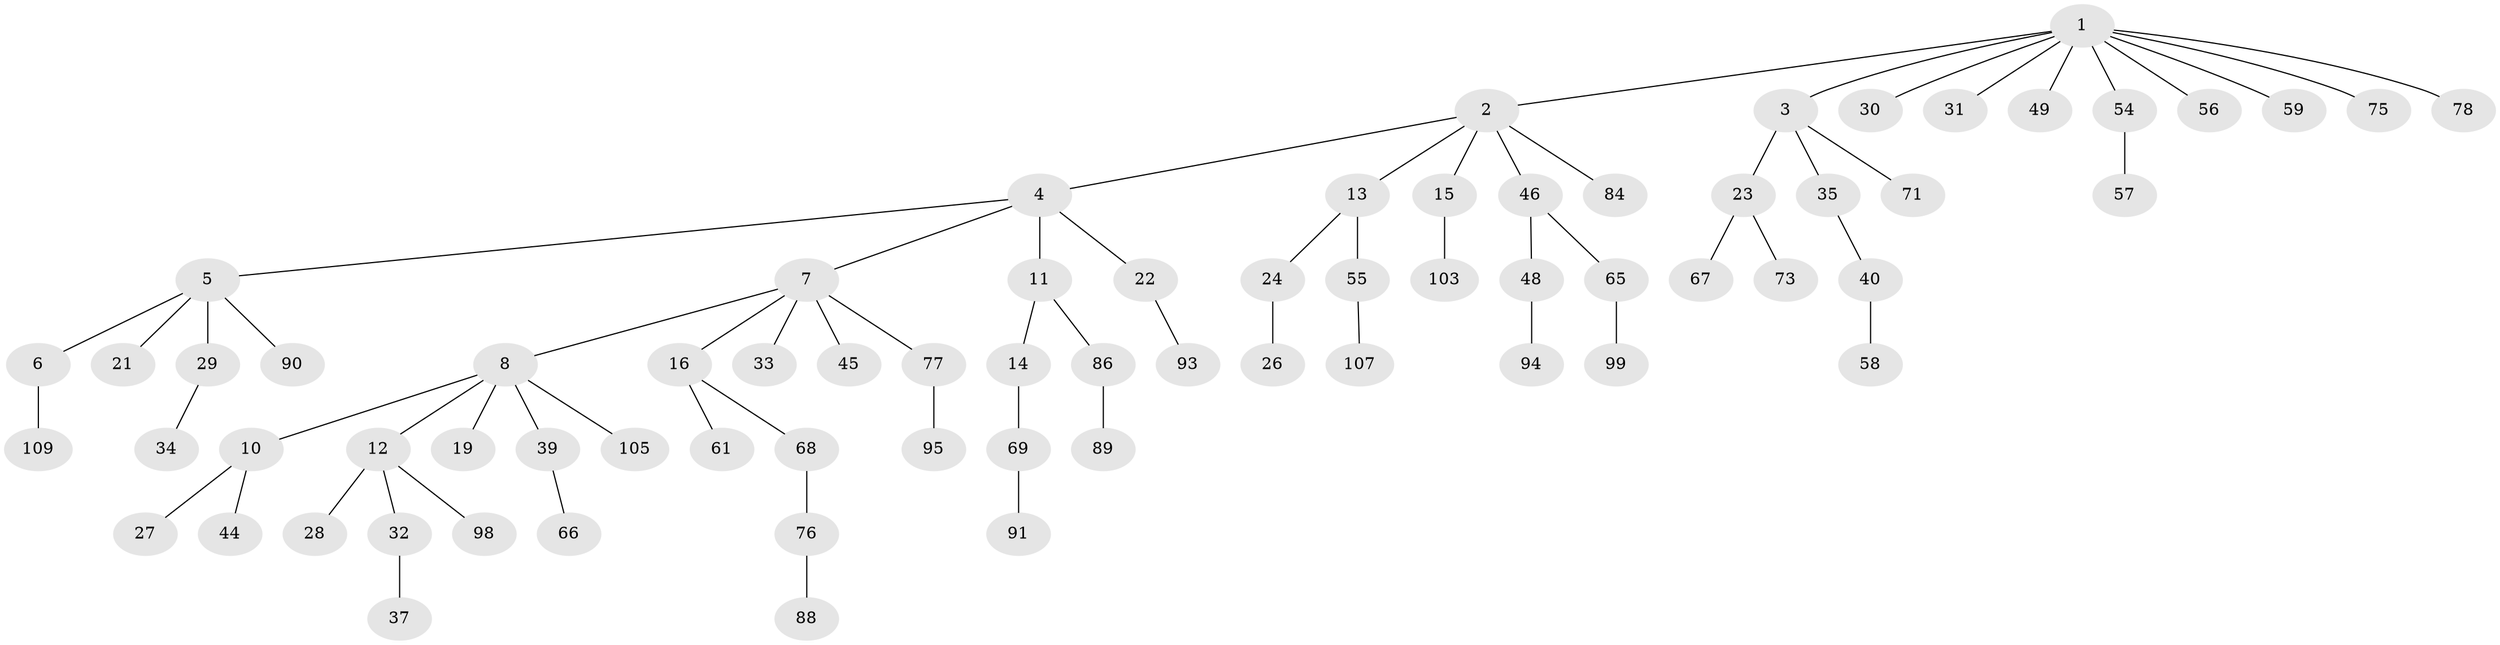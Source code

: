 // original degree distribution, {7: 0.00909090909090909, 6: 0.02727272727272727, 5: 0.03636363636363636, 2: 0.22727272727272727, 4: 0.03636363636363636, 3: 0.15454545454545454, 1: 0.509090909090909}
// Generated by graph-tools (version 1.1) at 2025/42/03/06/25 10:42:02]
// undirected, 71 vertices, 70 edges
graph export_dot {
graph [start="1"]
  node [color=gray90,style=filled];
  1 [super="+18"];
  2 [super="+51"];
  3 [super="+50"];
  4;
  5 [super="+43"];
  6;
  7 [super="+20"];
  8 [super="+9"];
  10 [super="+41"];
  11 [super="+72"];
  12 [super="+17"];
  13;
  14 [super="+47"];
  15 [super="+38"];
  16;
  19;
  21 [super="+85"];
  22 [super="+36"];
  23 [super="+25"];
  24 [super="+80"];
  26;
  27 [super="+87"];
  28 [super="+42"];
  29 [super="+52"];
  30;
  31 [super="+83"];
  32;
  33 [super="+70"];
  34 [super="+62"];
  35 [super="+101"];
  37 [super="+63"];
  39;
  40 [super="+53"];
  44;
  45;
  46 [super="+64"];
  48;
  49;
  54 [super="+108"];
  55 [super="+102"];
  56;
  57 [super="+60"];
  58 [super="+74"];
  59;
  61;
  65 [super="+97"];
  66 [super="+110"];
  67;
  68 [super="+79"];
  69 [super="+92"];
  71;
  73;
  75 [super="+82"];
  76 [super="+81"];
  77 [super="+100"];
  78;
  84 [super="+106"];
  86 [super="+104"];
  88;
  89;
  90 [super="+96"];
  91;
  93;
  94;
  95;
  98;
  99;
  103;
  105;
  107;
  109;
  1 -- 2;
  1 -- 3;
  1 -- 30;
  1 -- 31;
  1 -- 54;
  1 -- 59;
  1 -- 49;
  1 -- 56;
  1 -- 75;
  1 -- 78;
  2 -- 4;
  2 -- 13;
  2 -- 15;
  2 -- 46;
  2 -- 84;
  3 -- 23;
  3 -- 35;
  3 -- 71;
  4 -- 5;
  4 -- 7;
  4 -- 11;
  4 -- 22;
  5 -- 6;
  5 -- 21;
  5 -- 29;
  5 -- 90;
  6 -- 109;
  7 -- 8;
  7 -- 16;
  7 -- 33;
  7 -- 45;
  7 -- 77;
  8 -- 10;
  8 -- 12;
  8 -- 19;
  8 -- 39;
  8 -- 105;
  10 -- 27;
  10 -- 44;
  11 -- 14;
  11 -- 86;
  12 -- 98;
  12 -- 32;
  12 -- 28;
  13 -- 24;
  13 -- 55;
  14 -- 69;
  15 -- 103;
  16 -- 61;
  16 -- 68;
  22 -- 93;
  23 -- 67;
  23 -- 73;
  24 -- 26;
  29 -- 34;
  32 -- 37;
  35 -- 40;
  39 -- 66;
  40 -- 58;
  46 -- 48;
  46 -- 65;
  48 -- 94;
  54 -- 57;
  55 -- 107;
  65 -- 99;
  68 -- 76;
  69 -- 91;
  76 -- 88;
  77 -- 95;
  86 -- 89;
}
